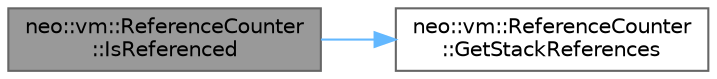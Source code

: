 digraph "neo::vm::ReferenceCounter::IsReferenced"
{
 // LATEX_PDF_SIZE
  bgcolor="transparent";
  edge [fontname=Helvetica,fontsize=10,labelfontname=Helvetica,labelfontsize=10];
  node [fontname=Helvetica,fontsize=10,shape=box,height=0.2,width=0.4];
  rankdir="LR";
  Node1 [id="Node000001",label="neo::vm::ReferenceCounter\l::IsReferenced",height=0.2,width=0.4,color="gray40", fillcolor="grey60", style="filled", fontcolor="black",tooltip="Checks if an item is referenced."];
  Node1 -> Node2 [id="edge1_Node000001_Node000002",color="steelblue1",style="solid",tooltip=" "];
  Node2 [id="Node000002",label="neo::vm::ReferenceCounter\l::GetStackReferences",height=0.2,width=0.4,color="grey40", fillcolor="white", style="filled",URL="$classneo_1_1vm_1_1_reference_counter.html#abd9af47acf5a0573a92eae694e42f928",tooltip="Gets the number of stack references to an item."];
}
